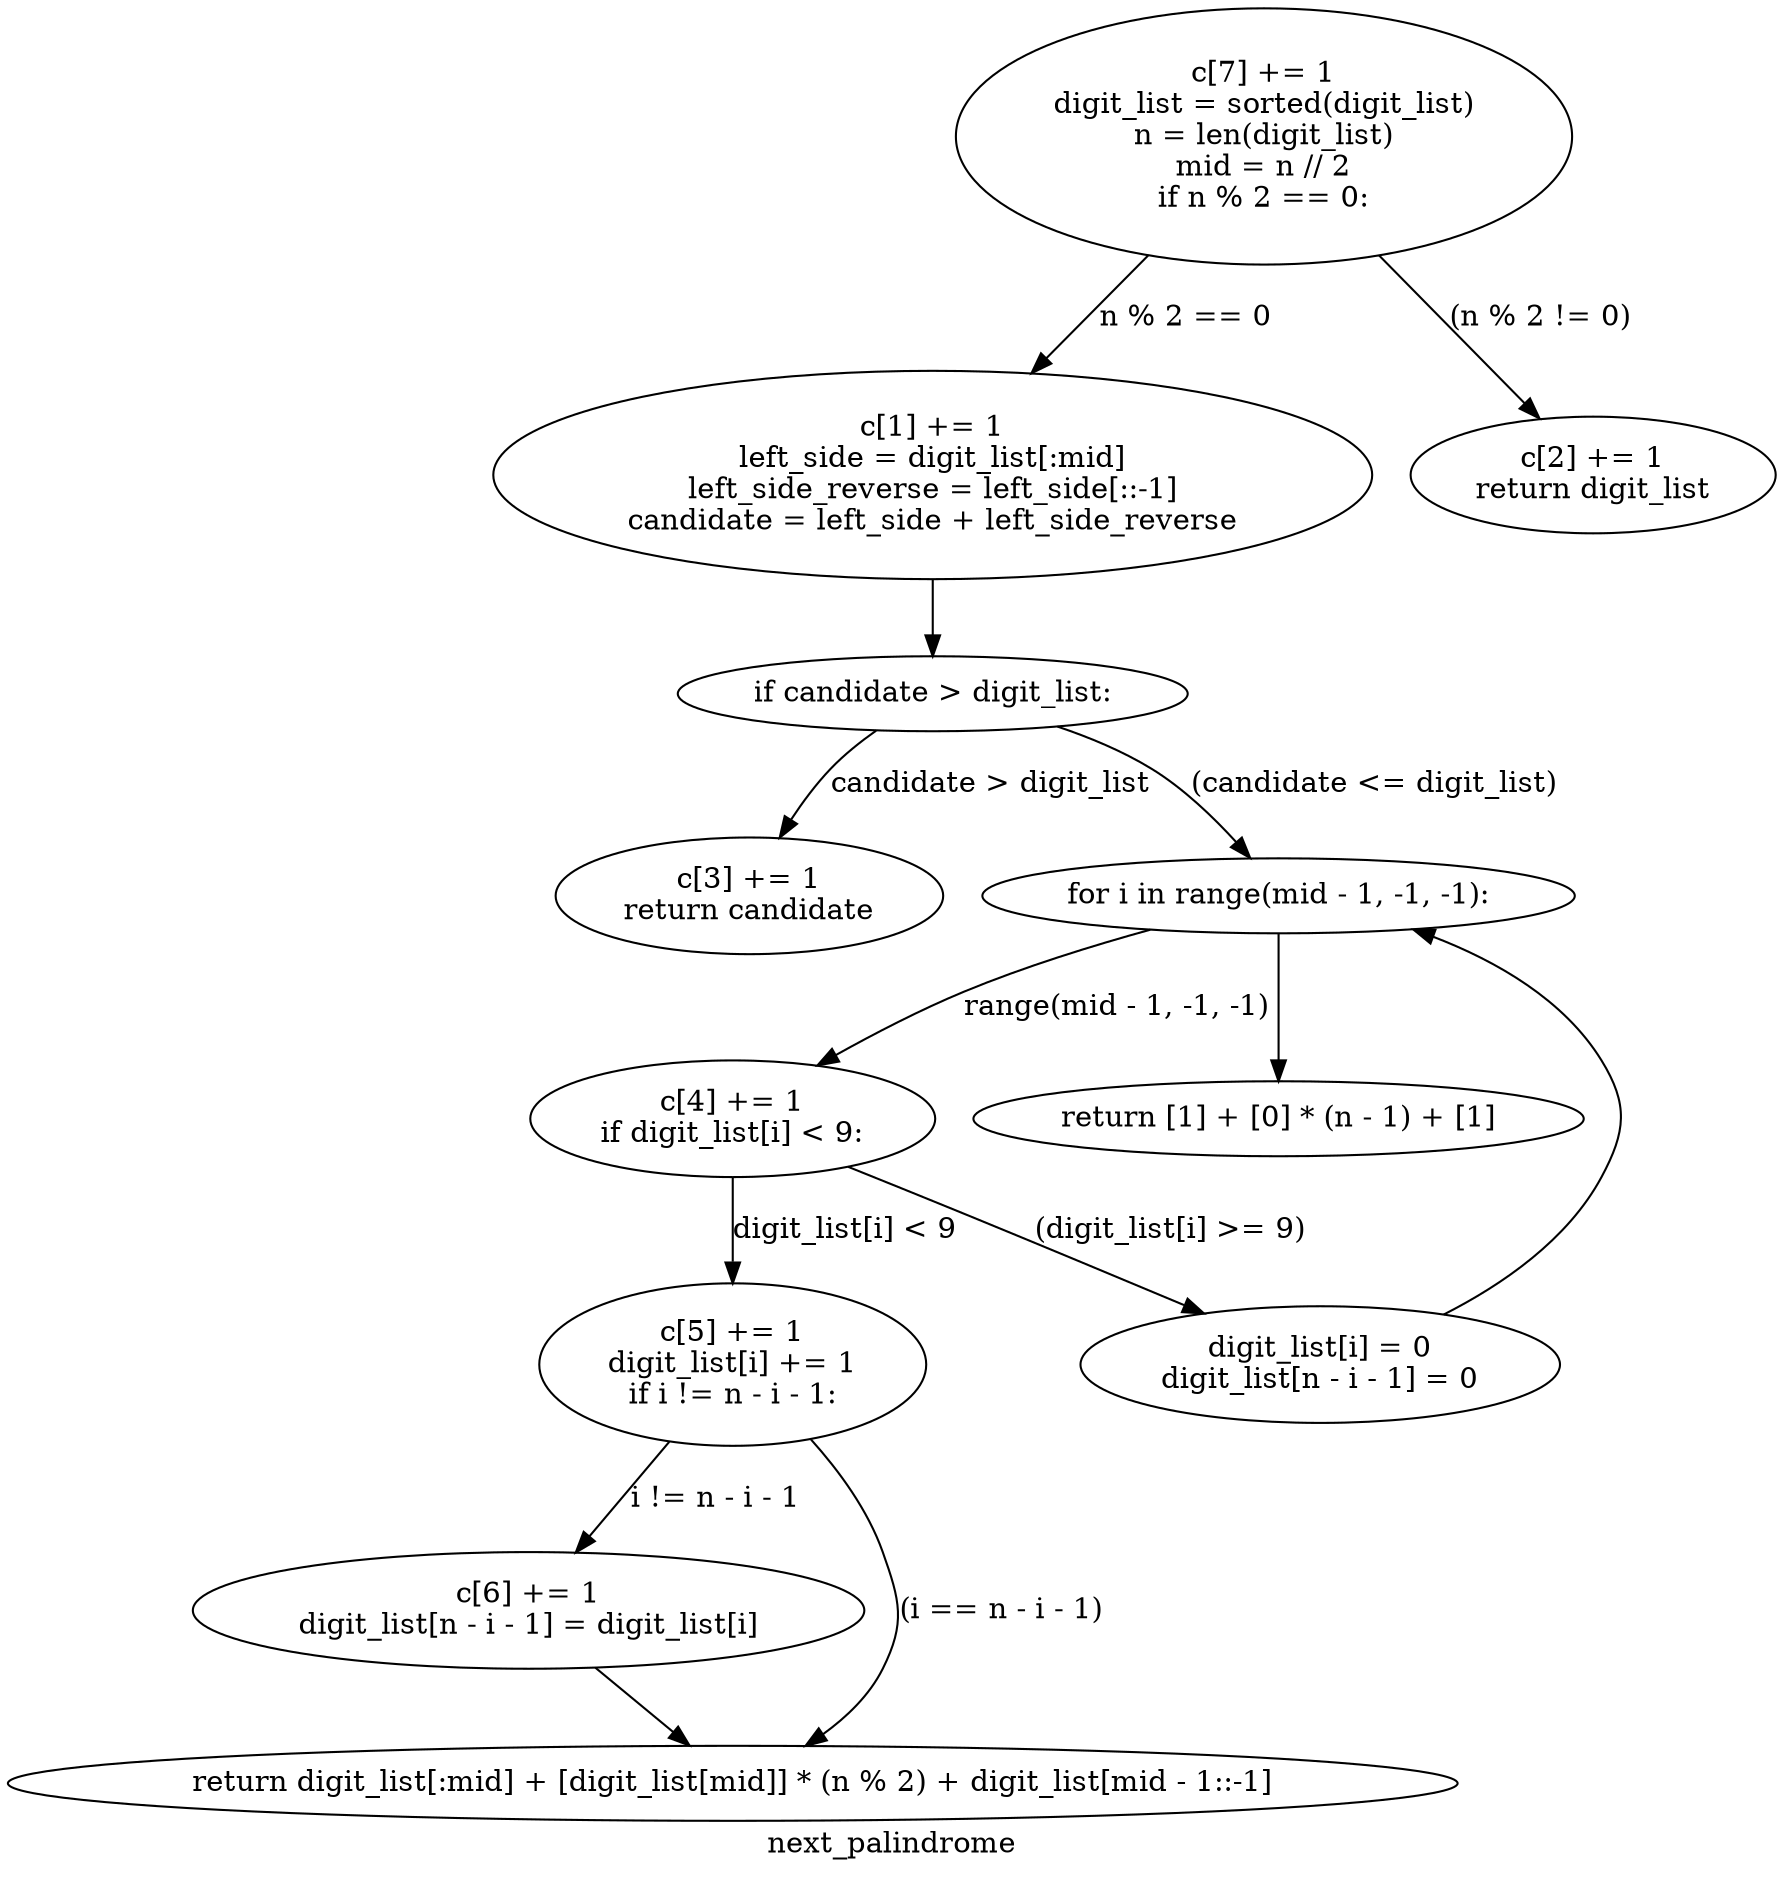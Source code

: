 digraph clusternext_palindrome {
	graph [bb="0,0,686.29,897.31",
		label=next_palindrome,
		lheight=0.22,
		lp="343.14,11.875",
		lwidth=1.29
	];
	node [label="\N"];
	1	[height=1.7039,
		label="c[7] += 1
digit_list = sorted(digit_list)
n = len(digit_list)
mid = n // 2
if n % 2 == 0:
",
		pos="486.1,835.97",
		width=3.3489];
	2	[height=1.3946,
		label="c[1] += 1
left_side = digit_list[:mid]
left_side_reverse = left_side[::-1]
candidate = left_side + left_side_reverse
",
		pos="356.1,672.67",
		width=4.7631];
	1 -> 2	[label="n % 2 == 0",
		lp="452.98,748.75",
		pos="e,395.07,722.02 441,779.01 428.38,763.35 414.65,746.31 401.98,730.6"];
	4	[height=0.77585,
		label="c[2] += 1
return digit_list
",
		pos="616.1,672.67",
		width=1.9495];
	1 -> 4	[label="(n % 2 != 0)",
		lp="593.6,748.75",
		pos="e,595.11,699.72 531.21,779.01 550.12,755.55 571.51,729 588.09,708.43"];
	3	[height=0.5,
		label="if candidate > digit_list:
",
		pos="356.1,567.47",
		width=2.7075];
	2 -> 3	[pos="e,356.1,585.87 356.1,622.19 356.1,613.63 356.1,605 356.1,597.23"];
	6	[height=0.77585,
		label="c[3] += 1
return candidate
",
		pos="287.1,469.79",
		width=2.0673];
	3 -> 6	[label="candidate > digit_list",
		lp="381.23,523.59",
		pos="e,301.16,497.61 338.37,549.36 333.1,543.88 327.5,537.63 322.85,531.47 317.2,523.97 311.72,515.52 306.83,507.35"];
	7	[height=0.5,
		label="for i in range(mid - 1, -1, -1):
",
		pos="496.1,469.79",
		width=3.2481];
	3 -> 7	[label="(candidate <= digit_list)",
		lp="523.85,523.59",
		pos="e,483.17,488.1 401.83,551.19 414.47,545.92 427.81,539.33 439.1,531.47 452.91,521.87 465.94,508.46 476.05,496.69"];
	9	[height=0.77585,
		label="c[4] += 1
if digit_list[i] < 9:
",
		pos="279.1,362.18",
		width=2.1999];
	7 -> 9	[label="range(mid - 1, -1, -1)",
		lp="434.23,415.98",
		pos="e,313.95,387.44 447.18,453.04 424.97,445.25 398.63,435.11 375.85,423.86 358.02,415.05 339.31,403.83 323.15,393.43"];
	10	[height=0.5,
		label="return [1] + [0] * (n - 1) + [1]
",
		pos="496.1,362.18",
		width=3.3174];
	7 -> 10	[pos="e,496.1,380.64 496.1,451.35 496.1,435.22 496.1,410.95 496.1,391.95"];
	11	[height=1.0852,
		label="c[5] += 1
digit_list[i] += 1
if i != n - i - 1:
",
		pos="279.1,243.43",
		width=2.082];
	9 -> 11	[label="digit_list[i] < 9",
		lp="319.98,308.37",
		pos="e,279.1,282.68 279.1,333.81 279.1,321.91 279.1,307.58 279.1,293.93"];
	12	[height=0.77585,
		label="digit_list[i] = 0
digit_list[n - i - 1] = 0
",
		pos="519.1,243.43",
		width=2.6566];
	9 -> 12	[label="(digit_list[i] >= 9)",
		lp="448.6,308.37",
		pos="e,470.69,267.98 324.81,338.94 363.3,320.22 418.61,293.32 460.38,273"];
	13	[height=0.77585,
		label="c[6] += 1
digit_list[n - i - 1] = digit_list[i]
",
		pos="195.1,124.68",
		width=3.6878];
	11 -> 13	[label="i != n - i - 1",
		lp="268.98,178.49",
		pos="e,214.37,152.46 253.22,206.45 242.94,192.16 231.14,175.76 220.87,161.49"];
	14	[height=0.5,
		label="return digit_list[:mid] + [digit_list[mid]] * (n % 2) + digit_list[mid - 1::-1]
",
		pos="279.1,41.75",
		width=7.7529];
	11 -> 14	[label="(i == n - i - 1)",
		lp="382.35,124.68",
		pos="e,305.85,59.931 308.55,207.22 319.81,191.53 331.33,172.2 337.1,152.61 344.13,128.8 347.01,119.51 337.1,96.75 332.19,85.47 323.64,\
75.481 314.58,67.258"];
	13 -> 14	[pos="e,261.07,60.124 222.61,97.181 232.38,87.768 243.34,77.206 252.99,67.908"];
	12 -> 7	[pos="e,543.99,453 562.51,268.78 585.42,284.25 611.36,306.57 624.1,334.25 634.49,356.8 636.22,368.44 624.1,390.11 609.05,417.04 580.57,\
435.88 554.3,448.36"];
}
